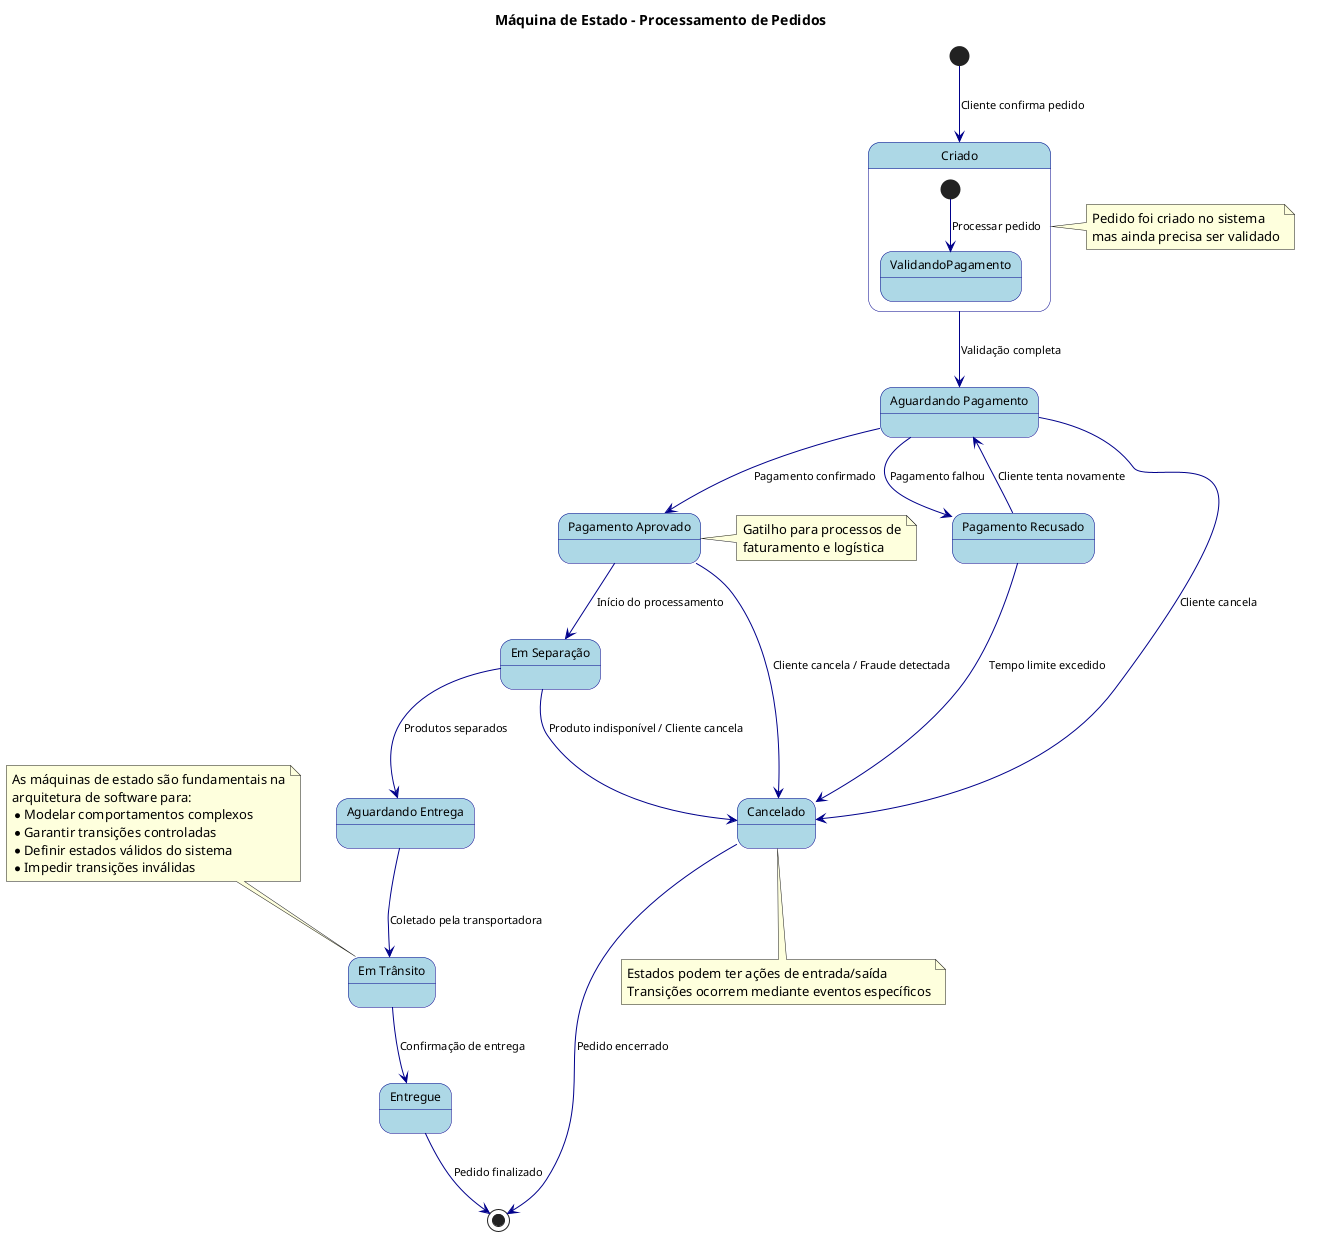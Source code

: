 Referência: Masterclass Fundamentos Atemporais para Arquitetos de Software (Elemar Junior)

@startuml Máquina de Estado - Sistema de Pedidos

title Máquina de Estado - Processamento de Pedidos

'Definição do estilo
skinparam state {
  BackgroundColor LightBlue
  BorderColor DarkBlue
  FontName Arial
  FontSize 12
}

skinparam arrow {
  Color DarkBlue
  FontSize 11
}

'Estado inicial
[*] --> Criado : Cliente confirma pedido

'Estados do pedido
state Criado {
  [*] --> ValidandoPagamento : Processar pedido
}

state "Aguardando Pagamento" as AguardandoPagamento
state "Pagamento Aprovado" as PagamentoAprovado
state "Pagamento Recusado" as PagamentoRecusado
state "Em Separação" as EmSeparacao
state "Aguardando Entrega" as AguardandoEntrega
state "Em Trânsito" as EmTransito
state "Entregue" as Entregue
state "Cancelado" as Cancelado

'Transições
Criado --> AguardandoPagamento : Validação completa
AguardandoPagamento --> PagamentoAprovado : Pagamento confirmado
AguardandoPagamento --> PagamentoRecusado : Pagamento falhou
PagamentoRecusado --> AguardandoPagamento : Cliente tenta novamente
PagamentoRecusado --> Cancelado : Tempo limite excedido

PagamentoAprovado --> EmSeparacao : Início do processamento
EmSeparacao --> AguardandoEntrega : Produtos separados
AguardandoEntrega --> EmTransito : Coletado pela transportadora
EmTransito --> Entregue : Confirmação de entrega

'Cancelamento pode ocorrer em vários estados
AguardandoPagamento --> Cancelado : Cliente cancela
PagamentoAprovado --> Cancelado : Cliente cancela / Fraude detectada
EmSeparacao --> Cancelado : Produto indisponível / Cliente cancela

'Estado final
Entregue --> [*] : Pedido finalizado
Cancelado --> [*] : Pedido encerrado

'Notas explicativas
note right of Criado
  Pedido foi criado no sistema
  mas ainda precisa ser validado
end note

note right of PagamentoAprovado
  Gatilho para processos de
  faturamento e logística
end note

note bottom of Cancelado
  Estados podem ter ações de entrada/saída
  Transições ocorrem mediante eventos específicos
end note

note top of EmTransito
  As máquinas de estado são fundamentais na
  arquitetura de software para:
  * Modelar comportamentos complexos
  * Garantir transições controladas
  * Definir estados válidos do sistema
  * Impedir transições inválidas
end note

@enduml